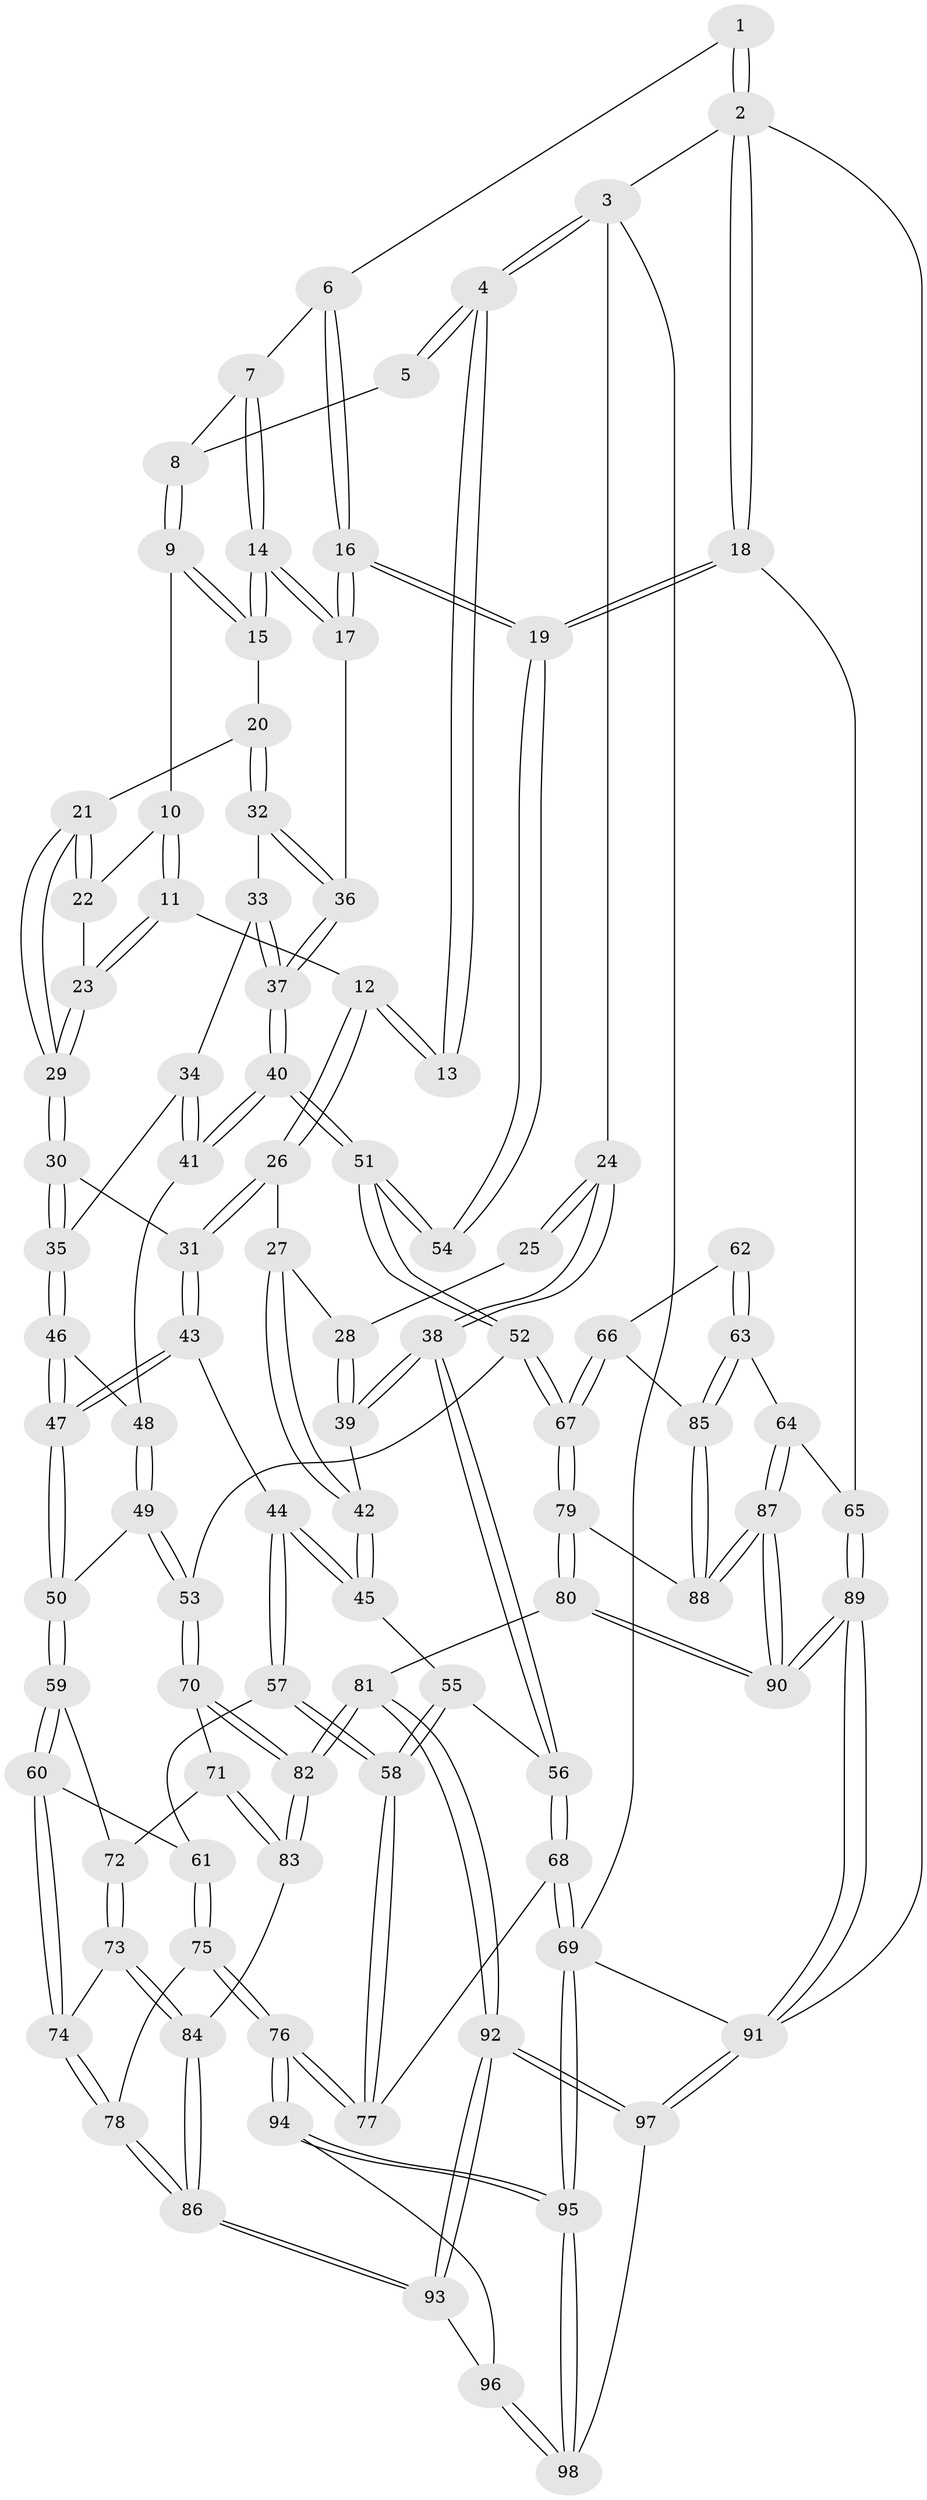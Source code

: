 // Generated by graph-tools (version 1.1) at 2025/27/03/15/25 16:27:57]
// undirected, 98 vertices, 242 edges
graph export_dot {
graph [start="1"]
  node [color=gray90,style=filled];
  1 [pos="+0.9704398185652223+0"];
  2 [pos="+1+0"];
  3 [pos="+0+0"];
  4 [pos="+0.2069560189086436+0"];
  5 [pos="+0.6242912757853581+0"];
  6 [pos="+0.8586527467725484+0.051769655580095414"];
  7 [pos="+0.7231256714013266+0.024827583830083856"];
  8 [pos="+0.6375825536904778+0"];
  9 [pos="+0.5934430099056407+0.046355940304750716"];
  10 [pos="+0.5164409387779246+0.08394851047877529"];
  11 [pos="+0.40563396004681834+0.08429279868851021"];
  12 [pos="+0.25091523724886805+0"];
  13 [pos="+0.2500224958548273+0"];
  14 [pos="+0.763022129032199+0.21465708054268137"];
  15 [pos="+0.6239584104262051+0.13622776739658699"];
  16 [pos="+0.9163708870596685+0.24216516132585506"];
  17 [pos="+0.7721762698808189+0.22541905785703667"];
  18 [pos="+1+0.31330449579233394"];
  19 [pos="+1+0.2993972387409824"];
  20 [pos="+0.562252293563706+0.20398661062489581"];
  21 [pos="+0.527012496982767+0.19892511606491595"];
  22 [pos="+0.5182980395351195+0.13765948248507578"];
  23 [pos="+0.4273269152908079+0.1745527247341852"];
  24 [pos="+0+0.123824950455499"];
  25 [pos="+0.11233048636770802+0.13400022773857787"];
  26 [pos="+0.25746655699018295+0.2304223612978537"];
  27 [pos="+0.19676788264938025+0.26661191340210744"];
  28 [pos="+0.08479455936874426+0.24624975733319046"];
  29 [pos="+0.43841932170282166+0.23285794934048717"];
  30 [pos="+0.4267642729600336+0.2578435012189949"];
  31 [pos="+0.3137730996589651+0.2669785307844395"];
  32 [pos="+0.5849146842163239+0.24992092223924298"];
  33 [pos="+0.5090923688345428+0.2799164224410079"];
  34 [pos="+0.47610834991707135+0.28151210885237105"];
  35 [pos="+0.43361806900432903+0.2698220840218909"];
  36 [pos="+0.6461943175599325+0.3238858058869247"];
  37 [pos="+0.6437688742468187+0.3293436734781628"];
  38 [pos="+0+0.3258490459273394"];
  39 [pos="+0.013123753529525653+0.2762051281486437"];
  40 [pos="+0.6415836916619513+0.33577150803189526"];
  41 [pos="+0.5478714589563075+0.33339196578746977"];
  42 [pos="+0.181657186463346+0.39235117300395966"];
  43 [pos="+0.30987315605509025+0.4258767478444251"];
  44 [pos="+0.29883838564137144+0.42984007329924534"];
  45 [pos="+0.18237910256388795+0.3984802416441542"];
  46 [pos="+0.44132745572040694+0.33012973481619234"];
  47 [pos="+0.37929609389126423+0.44856387700232536"];
  48 [pos="+0.4916861625144634+0.36578016552728465"];
  49 [pos="+0.5435663834315887+0.48050619583226517"];
  50 [pos="+0.4186452351395837+0.4940942550756591"];
  51 [pos="+0.6364827384369954+0.4945845992984696"];
  52 [pos="+0.6357590321198976+0.49567271110976163"];
  53 [pos="+0.627225040626375+0.4989765504562014"];
  54 [pos="+0.8290024659547829+0.4412902344252103"];
  55 [pos="+0.17206808855690456+0.4082923773215278"];
  56 [pos="+0+0.37256302272675507"];
  57 [pos="+0.23815768253461583+0.5590991805783159"];
  58 [pos="+0.10232223615498902+0.6196109540524953"];
  59 [pos="+0.40117973425973136+0.5494726448098293"];
  60 [pos="+0.3905326131477333+0.5674953222611835"];
  61 [pos="+0.30673786857689467+0.5808145117439464"];
  62 [pos="+0.8322390881605106+0.5238195772787329"];
  63 [pos="+0.8802369450166352+0.6128891248183398"];
  64 [pos="+0.9021556446126665+0.6118079289457561"];
  65 [pos="+1+0.4074048660832009"];
  66 [pos="+0.7672109836835819+0.6044955694826284"];
  67 [pos="+0.7239243995351081+0.6049085987711014"];
  68 [pos="+0+0.5593227353838963"];
  69 [pos="+0+1"];
  70 [pos="+0.6122515905796662+0.5285519774761597"];
  71 [pos="+0.5458932350070235+0.6004744672144137"];
  72 [pos="+0.490099685115117+0.6067181147845072"];
  73 [pos="+0.46305647817213635+0.6427822262017315"];
  74 [pos="+0.39767082976075385+0.6228814722027406"];
  75 [pos="+0.3076746863875724+0.7847070174354356"];
  76 [pos="+0.1921873085971041+0.7834699969713985"];
  77 [pos="+0.09771891651433513+0.624093005122491"];
  78 [pos="+0.3436887411492384+0.7909072817184138"];
  79 [pos="+0.7180860878068371+0.7476185152531546"];
  80 [pos="+0.6572756969697114+0.8212646558573296"];
  81 [pos="+0.6418065693333256+0.8319071900921096"];
  82 [pos="+0.6067919595619643+0.7543604325598642"];
  83 [pos="+0.5231384483759544+0.6735386748169236"];
  84 [pos="+0.49114636944730494+0.680610624312399"];
  85 [pos="+0.8505012452963479+0.625905994989651"];
  86 [pos="+0.3775547698536801+0.8119092050931006"];
  87 [pos="+0.9735496248927459+0.8133223350115684"];
  88 [pos="+0.823236933273893+0.731998353333462"];
  89 [pos="+1+1"];
  90 [pos="+1+0.880770097100632"];
  91 [pos="+1+1"];
  92 [pos="+0.5654464530777267+0.9662709522590938"];
  93 [pos="+0.43484800393228457+0.8734910989089226"];
  94 [pos="+0.07868438114165129+0.9841035287981625"];
  95 [pos="+0+1"];
  96 [pos="+0.31692521354147013+0.9536897372508563"];
  97 [pos="+0.6035436321559521+1"];
  98 [pos="+0.13131175735164244+1"];
  1 -- 2;
  1 -- 2;
  1 -- 6;
  2 -- 3;
  2 -- 18;
  2 -- 18;
  2 -- 91;
  3 -- 4;
  3 -- 4;
  3 -- 24;
  3 -- 69;
  4 -- 5;
  4 -- 5;
  4 -- 13;
  4 -- 13;
  5 -- 8;
  6 -- 7;
  6 -- 16;
  6 -- 16;
  7 -- 8;
  7 -- 14;
  7 -- 14;
  8 -- 9;
  8 -- 9;
  9 -- 10;
  9 -- 15;
  9 -- 15;
  10 -- 11;
  10 -- 11;
  10 -- 22;
  11 -- 12;
  11 -- 23;
  11 -- 23;
  12 -- 13;
  12 -- 13;
  12 -- 26;
  12 -- 26;
  14 -- 15;
  14 -- 15;
  14 -- 17;
  14 -- 17;
  15 -- 20;
  16 -- 17;
  16 -- 17;
  16 -- 19;
  16 -- 19;
  17 -- 36;
  18 -- 19;
  18 -- 19;
  18 -- 65;
  19 -- 54;
  19 -- 54;
  20 -- 21;
  20 -- 32;
  20 -- 32;
  21 -- 22;
  21 -- 22;
  21 -- 29;
  21 -- 29;
  22 -- 23;
  23 -- 29;
  23 -- 29;
  24 -- 25;
  24 -- 25;
  24 -- 38;
  24 -- 38;
  25 -- 28;
  26 -- 27;
  26 -- 31;
  26 -- 31;
  27 -- 28;
  27 -- 42;
  27 -- 42;
  28 -- 39;
  28 -- 39;
  29 -- 30;
  29 -- 30;
  30 -- 31;
  30 -- 35;
  30 -- 35;
  31 -- 43;
  31 -- 43;
  32 -- 33;
  32 -- 36;
  32 -- 36;
  33 -- 34;
  33 -- 37;
  33 -- 37;
  34 -- 35;
  34 -- 41;
  34 -- 41;
  35 -- 46;
  35 -- 46;
  36 -- 37;
  36 -- 37;
  37 -- 40;
  37 -- 40;
  38 -- 39;
  38 -- 39;
  38 -- 56;
  38 -- 56;
  39 -- 42;
  40 -- 41;
  40 -- 41;
  40 -- 51;
  40 -- 51;
  41 -- 48;
  42 -- 45;
  42 -- 45;
  43 -- 44;
  43 -- 47;
  43 -- 47;
  44 -- 45;
  44 -- 45;
  44 -- 57;
  44 -- 57;
  45 -- 55;
  46 -- 47;
  46 -- 47;
  46 -- 48;
  47 -- 50;
  47 -- 50;
  48 -- 49;
  48 -- 49;
  49 -- 50;
  49 -- 53;
  49 -- 53;
  50 -- 59;
  50 -- 59;
  51 -- 52;
  51 -- 52;
  51 -- 54;
  51 -- 54;
  52 -- 53;
  52 -- 67;
  52 -- 67;
  53 -- 70;
  53 -- 70;
  55 -- 56;
  55 -- 58;
  55 -- 58;
  56 -- 68;
  56 -- 68;
  57 -- 58;
  57 -- 58;
  57 -- 61;
  58 -- 77;
  58 -- 77;
  59 -- 60;
  59 -- 60;
  59 -- 72;
  60 -- 61;
  60 -- 74;
  60 -- 74;
  61 -- 75;
  61 -- 75;
  62 -- 63;
  62 -- 63;
  62 -- 66;
  63 -- 64;
  63 -- 85;
  63 -- 85;
  64 -- 65;
  64 -- 87;
  64 -- 87;
  65 -- 89;
  65 -- 89;
  66 -- 67;
  66 -- 67;
  66 -- 85;
  67 -- 79;
  67 -- 79;
  68 -- 69;
  68 -- 69;
  68 -- 77;
  69 -- 95;
  69 -- 95;
  69 -- 91;
  70 -- 71;
  70 -- 82;
  70 -- 82;
  71 -- 72;
  71 -- 83;
  71 -- 83;
  72 -- 73;
  72 -- 73;
  73 -- 74;
  73 -- 84;
  73 -- 84;
  74 -- 78;
  74 -- 78;
  75 -- 76;
  75 -- 76;
  75 -- 78;
  76 -- 77;
  76 -- 77;
  76 -- 94;
  76 -- 94;
  78 -- 86;
  78 -- 86;
  79 -- 80;
  79 -- 80;
  79 -- 88;
  80 -- 81;
  80 -- 90;
  80 -- 90;
  81 -- 82;
  81 -- 82;
  81 -- 92;
  81 -- 92;
  82 -- 83;
  82 -- 83;
  83 -- 84;
  84 -- 86;
  84 -- 86;
  85 -- 88;
  85 -- 88;
  86 -- 93;
  86 -- 93;
  87 -- 88;
  87 -- 88;
  87 -- 90;
  87 -- 90;
  89 -- 90;
  89 -- 90;
  89 -- 91;
  89 -- 91;
  91 -- 97;
  91 -- 97;
  92 -- 93;
  92 -- 93;
  92 -- 97;
  92 -- 97;
  93 -- 96;
  94 -- 95;
  94 -- 95;
  94 -- 96;
  95 -- 98;
  95 -- 98;
  96 -- 98;
  96 -- 98;
  97 -- 98;
}
